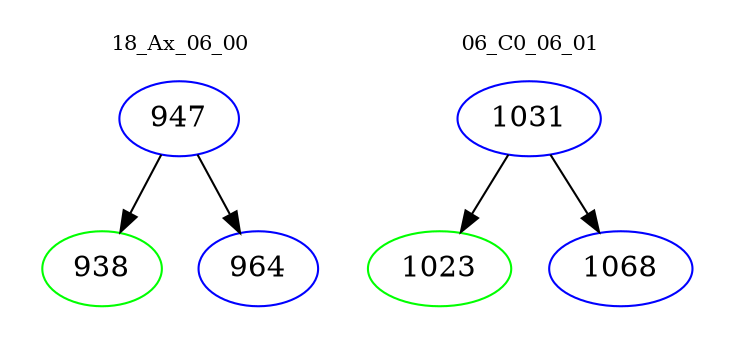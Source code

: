 digraph{
subgraph cluster_0 {
color = white
label = "18_Ax_06_00";
fontsize=10;
T0_947 [label="947", color="blue"]
T0_947 -> T0_938 [color="black"]
T0_938 [label="938", color="green"]
T0_947 -> T0_964 [color="black"]
T0_964 [label="964", color="blue"]
}
subgraph cluster_1 {
color = white
label = "06_C0_06_01";
fontsize=10;
T1_1031 [label="1031", color="blue"]
T1_1031 -> T1_1023 [color="black"]
T1_1023 [label="1023", color="green"]
T1_1031 -> T1_1068 [color="black"]
T1_1068 [label="1068", color="blue"]
}
}
